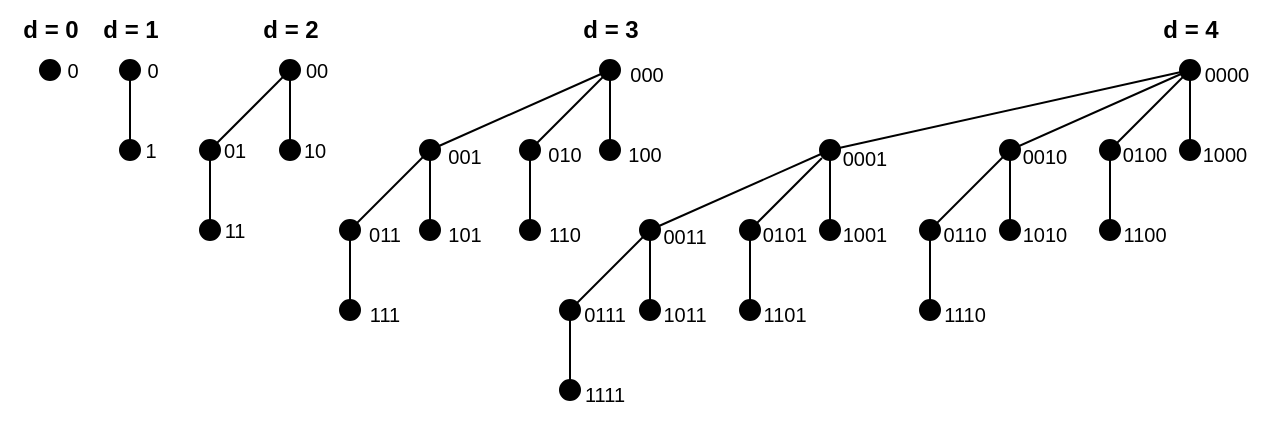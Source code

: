 <mxfile version="21.0.8" type="device"><diagram name="Page-1" id="10a91c8b-09ff-31b1-d368-03940ed4cc9e"><mxGraphModel dx="828" dy="551" grid="0" gridSize="10" guides="1" tooltips="1" connect="1" arrows="1" fold="1" page="1" pageScale="1" pageWidth="1100" pageHeight="850" background="none" math="0" shadow="0"><root><mxCell id="0"/><mxCell id="1" parent="0"/><mxCell id="PtPch7wH1zQH3hic4KZH-1" value="" style="ellipse;whiteSpace=wrap;html=1;aspect=fixed;fillColor=#000000;" vertex="1" parent="1"><mxGeometry x="635" y="235" width="10" height="10" as="geometry"/></mxCell><mxCell id="PtPch7wH1zQH3hic4KZH-2" value="" style="ellipse;whiteSpace=wrap;html=1;aspect=fixed;fillColor=#000000;direction=south;" vertex="1" parent="1"><mxGeometry x="635" y="275" width="10" height="10" as="geometry"/></mxCell><mxCell id="PtPch7wH1zQH3hic4KZH-6" value="" style="ellipse;whiteSpace=wrap;html=1;aspect=fixed;fillColor=#000000;direction=south;" vertex="1" parent="1"><mxGeometry x="595" y="275" width="10" height="10" as="geometry"/></mxCell><mxCell id="PtPch7wH1zQH3hic4KZH-7" value="" style="ellipse;whiteSpace=wrap;html=1;aspect=fixed;fillColor=#000000;direction=south;" vertex="1" parent="1"><mxGeometry x="595" y="315" width="10" height="10" as="geometry"/></mxCell><mxCell id="PtPch7wH1zQH3hic4KZH-8" value="" style="ellipse;whiteSpace=wrap;html=1;aspect=fixed;fillColor=#000000;direction=south;" vertex="1" parent="1"><mxGeometry x="545" y="315" width="10" height="10" as="geometry"/></mxCell><mxCell id="PtPch7wH1zQH3hic4KZH-9" value="" style="ellipse;whiteSpace=wrap;html=1;aspect=fixed;fillColor=#000000;direction=south;" vertex="1" parent="1"><mxGeometry x="505" y="315" width="10" height="10" as="geometry"/></mxCell><mxCell id="PtPch7wH1zQH3hic4KZH-17" value="" style="endArrow=none;html=1;rounded=0;entryX=0.5;entryY=1;entryDx=0;entryDy=0;" edge="1" parent="1" target="PtPch7wH1zQH3hic4KZH-1"><mxGeometry width="50" height="50" relative="1" as="geometry"><mxPoint x="640" y="280" as="sourcePoint"/><mxPoint x="690" y="400" as="targetPoint"/></mxGeometry></mxCell><mxCell id="PtPch7wH1zQH3hic4KZH-18" value="" style="endArrow=none;html=1;rounded=0;entryX=0;entryY=1;entryDx=0;entryDy=0;" edge="1" parent="1" target="PtPch7wH1zQH3hic4KZH-1"><mxGeometry width="50" height="50" relative="1" as="geometry"><mxPoint x="600" y="280" as="sourcePoint"/><mxPoint x="635" y="245" as="targetPoint"/></mxGeometry></mxCell><mxCell id="PtPch7wH1zQH3hic4KZH-21" value="" style="ellipse;whiteSpace=wrap;html=1;aspect=fixed;fillColor=#000000;direction=south;" vertex="1" parent="1"><mxGeometry x="545" y="275" width="10" height="10" as="geometry"/></mxCell><mxCell id="PtPch7wH1zQH3hic4KZH-22" value="" style="ellipse;whiteSpace=wrap;html=1;aspect=fixed;fillColor=#000000;direction=south;" vertex="1" parent="1"><mxGeometry x="455" y="275" width="10" height="10" as="geometry"/></mxCell><mxCell id="PtPch7wH1zQH3hic4KZH-23" value="" style="endArrow=none;html=1;rounded=0;entryX=0;entryY=0.5;entryDx=0;entryDy=0;" edge="1" parent="1"><mxGeometry width="50" height="50" relative="1" as="geometry"><mxPoint x="550" y="280" as="sourcePoint"/><mxPoint x="640" y="240" as="targetPoint"/></mxGeometry></mxCell><mxCell id="PtPch7wH1zQH3hic4KZH-24" value="" style="endArrow=none;html=1;rounded=0;" edge="1" parent="1"><mxGeometry width="50" height="50" relative="1" as="geometry"><mxPoint x="460" y="280" as="sourcePoint"/><mxPoint x="640" y="240" as="targetPoint"/></mxGeometry></mxCell><mxCell id="PtPch7wH1zQH3hic4KZH-27" value="" style="endArrow=none;html=1;rounded=0;" edge="1" parent="1"><mxGeometry width="50" height="50" relative="1" as="geometry"><mxPoint x="510" y="320" as="sourcePoint"/><mxPoint x="550" y="280" as="targetPoint"/></mxGeometry></mxCell><mxCell id="PtPch7wH1zQH3hic4KZH-30" value="" style="endArrow=none;html=1;rounded=0;entryX=0.5;entryY=1;entryDx=0;entryDy=0;" edge="1" parent="1"><mxGeometry width="50" height="50" relative="1" as="geometry"><mxPoint x="510" y="357" as="sourcePoint"/><mxPoint x="510" y="322" as="targetPoint"/></mxGeometry></mxCell><mxCell id="PtPch7wH1zQH3hic4KZH-31" value="" style="ellipse;whiteSpace=wrap;html=1;aspect=fixed;fillColor=#000000;direction=south;" vertex="1" parent="1"><mxGeometry x="505" y="355" width="10" height="10" as="geometry"/></mxCell><mxCell id="PtPch7wH1zQH3hic4KZH-32" value="" style="ellipse;whiteSpace=wrap;html=1;aspect=fixed;fillColor=#000000;direction=south;" vertex="1" parent="1"><mxGeometry x="415" y="355" width="10" height="10" as="geometry"/></mxCell><mxCell id="PtPch7wH1zQH3hic4KZH-33" value="" style="ellipse;whiteSpace=wrap;html=1;aspect=fixed;fillColor=#000000;direction=south;" vertex="1" parent="1"><mxGeometry x="365" y="355" width="10" height="10" as="geometry"/></mxCell><mxCell id="PtPch7wH1zQH3hic4KZH-34" value="" style="ellipse;whiteSpace=wrap;html=1;aspect=fixed;fillColor=#000000;direction=south;" vertex="1" parent="1"><mxGeometry x="325" y="355" width="10" height="10" as="geometry"/></mxCell><mxCell id="PtPch7wH1zQH3hic4KZH-35" value="" style="endArrow=none;html=1;rounded=0;entryX=0.5;entryY=1;entryDx=0;entryDy=0;" edge="1" parent="1"><mxGeometry width="50" height="50" relative="1" as="geometry"><mxPoint x="420" y="360" as="sourcePoint"/><mxPoint x="420" y="319" as="targetPoint"/></mxGeometry></mxCell><mxCell id="PtPch7wH1zQH3hic4KZH-36" value="" style="endArrow=none;html=1;rounded=0;" edge="1" parent="1"><mxGeometry width="50" height="50" relative="1" as="geometry"><mxPoint x="330" y="360" as="sourcePoint"/><mxPoint x="370" y="320" as="targetPoint"/></mxGeometry></mxCell><mxCell id="PtPch7wH1zQH3hic4KZH-37" value="" style="endArrow=none;html=1;rounded=0;entryX=0.5;entryY=1;entryDx=0;entryDy=0;exitX=1.075;exitY=0.433;exitDx=0;exitDy=0;exitPerimeter=0;" edge="1" parent="1" source="PtPch7wH1zQH3hic4KZH-60"><mxGeometry width="50" height="50" relative="1" as="geometry"><mxPoint x="370" y="354" as="sourcePoint"/><mxPoint x="370" y="319" as="targetPoint"/></mxGeometry></mxCell><mxCell id="PtPch7wH1zQH3hic4KZH-38" value="" style="endArrow=none;html=1;rounded=0;entryX=0.5;entryY=1;entryDx=0;entryDy=0;" edge="1" parent="1"><mxGeometry width="50" height="50" relative="1" as="geometry"><mxPoint x="330" y="397" as="sourcePoint"/><mxPoint x="330" y="362" as="targetPoint"/></mxGeometry></mxCell><mxCell id="PtPch7wH1zQH3hic4KZH-39" value="" style="ellipse;whiteSpace=wrap;html=1;aspect=fixed;fillColor=#000000;direction=south;" vertex="1" parent="1"><mxGeometry x="325" y="395" width="10" height="10" as="geometry"/></mxCell><mxCell id="PtPch7wH1zQH3hic4KZH-40" value="" style="endArrow=none;html=1;rounded=0;entryX=0.5;entryY=1;entryDx=0;entryDy=0;" edge="1" parent="1"><mxGeometry width="50" height="50" relative="1" as="geometry"><mxPoint x="460" y="320" as="sourcePoint"/><mxPoint x="460" y="285" as="targetPoint"/></mxGeometry></mxCell><mxCell id="PtPch7wH1zQH3hic4KZH-41" value="" style="endArrow=none;html=1;rounded=0;entryX=0;entryY=1;entryDx=0;entryDy=0;" edge="1" parent="1"><mxGeometry width="50" height="50" relative="1" as="geometry"><mxPoint x="420" y="320" as="sourcePoint"/><mxPoint x="456" y="284" as="targetPoint"/></mxGeometry></mxCell><mxCell id="PtPch7wH1zQH3hic4KZH-42" value="" style="endArrow=none;html=1;rounded=0;entryX=0;entryY=0.5;entryDx=0;entryDy=0;" edge="1" parent="1"><mxGeometry width="50" height="50" relative="1" as="geometry"><mxPoint x="370" y="320" as="sourcePoint"/><mxPoint x="460" y="280" as="targetPoint"/></mxGeometry></mxCell><mxCell id="PtPch7wH1zQH3hic4KZH-43" value="" style="ellipse;whiteSpace=wrap;html=1;aspect=fixed;fillColor=#000000;direction=south;" vertex="1" parent="1"><mxGeometry x="455" y="315" width="10" height="10" as="geometry"/></mxCell><mxCell id="PtPch7wH1zQH3hic4KZH-44" value="" style="ellipse;whiteSpace=wrap;html=1;aspect=fixed;fillColor=#000000;direction=south;" vertex="1" parent="1"><mxGeometry x="415" y="315" width="10" height="10" as="geometry"/></mxCell><mxCell id="PtPch7wH1zQH3hic4KZH-45" value="" style="ellipse;whiteSpace=wrap;html=1;aspect=fixed;fillColor=#000000;direction=south;" vertex="1" parent="1"><mxGeometry x="365" y="315" width="10" height="10" as="geometry"/></mxCell><mxCell id="PtPch7wH1zQH3hic4KZH-46" value="0000" style="text;html=1;align=center;verticalAlign=middle;resizable=0;points=[];autosize=1;strokeColor=none;fillColor=none;fontSize=10;" vertex="1" parent="1"><mxGeometry x="633" y="227" width="50" height="30" as="geometry"/></mxCell><mxCell id="PtPch7wH1zQH3hic4KZH-47" value="1000" style="text;html=1;align=center;verticalAlign=middle;resizable=0;points=[];autosize=1;strokeColor=none;fillColor=none;fontSize=10;" vertex="1" parent="1"><mxGeometry x="632" y="267" width="50" height="30" as="geometry"/></mxCell><mxCell id="PtPch7wH1zQH3hic4KZH-48" value="0100" style="text;html=1;align=center;verticalAlign=middle;resizable=0;points=[];autosize=1;strokeColor=none;fillColor=none;fontSize=10;" vertex="1" parent="1"><mxGeometry x="592" y="267" width="50" height="30" as="geometry"/></mxCell><mxCell id="PtPch7wH1zQH3hic4KZH-49" value="0010" style="text;html=1;align=center;verticalAlign=middle;resizable=0;points=[];autosize=1;strokeColor=none;fillColor=none;fontSize=10;" vertex="1" parent="1"><mxGeometry x="542" y="268" width="50" height="30" as="geometry"/></mxCell><mxCell id="PtPch7wH1zQH3hic4KZH-50" value="0001" style="text;html=1;align=center;verticalAlign=middle;resizable=0;points=[];autosize=1;strokeColor=none;fillColor=none;fontSize=10;" vertex="1" parent="1"><mxGeometry x="452" y="269" width="50" height="30" as="geometry"/></mxCell><mxCell id="PtPch7wH1zQH3hic4KZH-51" value="1001" style="text;html=1;align=center;verticalAlign=middle;resizable=0;points=[];autosize=1;strokeColor=none;fillColor=none;fontSize=10;" vertex="1" parent="1"><mxGeometry x="452" y="307" width="50" height="30" as="geometry"/></mxCell><mxCell id="PtPch7wH1zQH3hic4KZH-52" value="0101" style="text;html=1;align=center;verticalAlign=middle;resizable=0;points=[];autosize=1;strokeColor=none;fillColor=none;fontSize=10;" vertex="1" parent="1"><mxGeometry x="412" y="307" width="50" height="30" as="geometry"/></mxCell><mxCell id="PtPch7wH1zQH3hic4KZH-53" value="0011" style="text;html=1;align=center;verticalAlign=middle;resizable=0;points=[];autosize=1;strokeColor=none;fillColor=none;fontSize=10;" vertex="1" parent="1"><mxGeometry x="362" y="308" width="50" height="30" as="geometry"/></mxCell><mxCell id="PtPch7wH1zQH3hic4KZH-54" value="0110" style="text;html=1;align=center;verticalAlign=middle;resizable=0;points=[];autosize=1;strokeColor=none;fillColor=none;fontSize=10;" vertex="1" parent="1"><mxGeometry x="502" y="307" width="50" height="30" as="geometry"/></mxCell><mxCell id="PtPch7wH1zQH3hic4KZH-55" value="1010" style="text;html=1;align=center;verticalAlign=middle;resizable=0;points=[];autosize=1;strokeColor=none;fillColor=none;fontSize=10;" vertex="1" parent="1"><mxGeometry x="542" y="307" width="50" height="30" as="geometry"/></mxCell><mxCell id="PtPch7wH1zQH3hic4KZH-56" value="1100" style="text;html=1;align=center;verticalAlign=middle;resizable=0;points=[];autosize=1;strokeColor=none;fillColor=none;fontSize=10;" vertex="1" parent="1"><mxGeometry x="592" y="307" width="50" height="30" as="geometry"/></mxCell><mxCell id="PtPch7wH1zQH3hic4KZH-57" value="1110" style="text;html=1;align=center;verticalAlign=middle;resizable=0;points=[];autosize=1;strokeColor=none;fillColor=none;fontSize=10;" vertex="1" parent="1"><mxGeometry x="507" y="347" width="40" height="30" as="geometry"/></mxCell><mxCell id="PtPch7wH1zQH3hic4KZH-58" value="1101" style="text;html=1;align=center;verticalAlign=middle;resizable=0;points=[];autosize=1;strokeColor=none;fillColor=none;fontSize=10;" vertex="1" parent="1"><mxGeometry x="412" y="347" width="50" height="30" as="geometry"/></mxCell><mxCell id="PtPch7wH1zQH3hic4KZH-59" value="1011" style="text;html=1;align=center;verticalAlign=middle;resizable=0;points=[];autosize=1;strokeColor=none;fillColor=none;fontSize=10;" vertex="1" parent="1"><mxGeometry x="362" y="347" width="50" height="30" as="geometry"/></mxCell><mxCell id="PtPch7wH1zQH3hic4KZH-60" value="0111" style="text;html=1;align=center;verticalAlign=middle;resizable=0;points=[];autosize=1;strokeColor=none;fillColor=none;fontSize=10;" vertex="1" parent="1"><mxGeometry x="327" y="347" width="40" height="30" as="geometry"/></mxCell><mxCell id="PtPch7wH1zQH3hic4KZH-61" value="1111" style="text;html=1;align=center;verticalAlign=middle;resizable=0;points=[];autosize=1;strokeColor=none;fillColor=none;fontSize=10;" vertex="1" parent="1"><mxGeometry x="327" y="387" width="40" height="30" as="geometry"/></mxCell><mxCell id="PtPch7wH1zQH3hic4KZH-62" value="" style="endArrow=none;html=1;rounded=0;entryX=0.5;entryY=1;entryDx=0;entryDy=0;" edge="1" parent="1"><mxGeometry width="50" height="50" relative="1" as="geometry"><mxPoint x="550" y="317" as="sourcePoint"/><mxPoint x="550" y="282" as="targetPoint"/></mxGeometry></mxCell><mxCell id="PtPch7wH1zQH3hic4KZH-63" value="" style="endArrow=none;html=1;rounded=0;entryX=0.5;entryY=1;entryDx=0;entryDy=0;" edge="1" parent="1"><mxGeometry width="50" height="50" relative="1" as="geometry"><mxPoint x="600" y="317" as="sourcePoint"/><mxPoint x="600" y="282" as="targetPoint"/></mxGeometry></mxCell><mxCell id="PtPch7wH1zQH3hic4KZH-86" value="" style="ellipse;whiteSpace=wrap;html=1;aspect=fixed;fillColor=#000000;" vertex="1" parent="1"><mxGeometry x="345" y="235" width="10" height="10" as="geometry"/></mxCell><mxCell id="PtPch7wH1zQH3hic4KZH-87" value="" style="ellipse;whiteSpace=wrap;html=1;aspect=fixed;fillColor=#000000;direction=south;" vertex="1" parent="1"><mxGeometry x="345" y="275" width="10" height="10" as="geometry"/></mxCell><mxCell id="PtPch7wH1zQH3hic4KZH-88" value="" style="ellipse;whiteSpace=wrap;html=1;aspect=fixed;fillColor=#000000;direction=south;" vertex="1" parent="1"><mxGeometry x="305" y="275" width="10" height="10" as="geometry"/></mxCell><mxCell id="PtPch7wH1zQH3hic4KZH-89" value="" style="ellipse;whiteSpace=wrap;html=1;aspect=fixed;fillColor=#000000;direction=south;" vertex="1" parent="1"><mxGeometry x="305" y="315" width="10" height="10" as="geometry"/></mxCell><mxCell id="PtPch7wH1zQH3hic4KZH-90" value="" style="ellipse;whiteSpace=wrap;html=1;aspect=fixed;fillColor=#000000;direction=south;" vertex="1" parent="1"><mxGeometry x="255" y="315" width="10" height="10" as="geometry"/></mxCell><mxCell id="PtPch7wH1zQH3hic4KZH-91" value="" style="ellipse;whiteSpace=wrap;html=1;aspect=fixed;fillColor=#000000;direction=south;" vertex="1" parent="1"><mxGeometry x="215" y="315" width="10" height="10" as="geometry"/></mxCell><mxCell id="PtPch7wH1zQH3hic4KZH-92" value="" style="endArrow=none;html=1;rounded=0;entryX=0.5;entryY=1;entryDx=0;entryDy=0;" edge="1" target="PtPch7wH1zQH3hic4KZH-86" parent="1"><mxGeometry width="50" height="50" relative="1" as="geometry"><mxPoint x="350" y="280" as="sourcePoint"/><mxPoint x="400" y="400" as="targetPoint"/></mxGeometry></mxCell><mxCell id="PtPch7wH1zQH3hic4KZH-93" value="" style="endArrow=none;html=1;rounded=0;entryX=0;entryY=1;entryDx=0;entryDy=0;" edge="1" target="PtPch7wH1zQH3hic4KZH-86" parent="1"><mxGeometry width="50" height="50" relative="1" as="geometry"><mxPoint x="310" y="280" as="sourcePoint"/><mxPoint x="345" y="245" as="targetPoint"/></mxGeometry></mxCell><mxCell id="PtPch7wH1zQH3hic4KZH-94" value="" style="ellipse;whiteSpace=wrap;html=1;aspect=fixed;fillColor=#000000;direction=south;" vertex="1" parent="1"><mxGeometry x="255" y="275" width="10" height="10" as="geometry"/></mxCell><mxCell id="PtPch7wH1zQH3hic4KZH-95" value="" style="endArrow=none;html=1;rounded=0;entryX=0;entryY=0.5;entryDx=0;entryDy=0;" edge="1" parent="1"><mxGeometry width="50" height="50" relative="1" as="geometry"><mxPoint x="260" y="280" as="sourcePoint"/><mxPoint x="350" y="240" as="targetPoint"/></mxGeometry></mxCell><mxCell id="PtPch7wH1zQH3hic4KZH-96" value="" style="endArrow=none;html=1;rounded=0;" edge="1" parent="1"><mxGeometry width="50" height="50" relative="1" as="geometry"><mxPoint x="220" y="320" as="sourcePoint"/><mxPoint x="260" y="280" as="targetPoint"/></mxGeometry></mxCell><mxCell id="PtPch7wH1zQH3hic4KZH-97" value="" style="endArrow=none;html=1;rounded=0;entryX=0.5;entryY=1;entryDx=0;entryDy=0;" edge="1" parent="1"><mxGeometry width="50" height="50" relative="1" as="geometry"><mxPoint x="220" y="357" as="sourcePoint"/><mxPoint x="220" y="322" as="targetPoint"/></mxGeometry></mxCell><mxCell id="PtPch7wH1zQH3hic4KZH-98" value="" style="ellipse;whiteSpace=wrap;html=1;aspect=fixed;fillColor=#000000;direction=south;" vertex="1" parent="1"><mxGeometry x="215" y="355" width="10" height="10" as="geometry"/></mxCell><mxCell id="PtPch7wH1zQH3hic4KZH-99" value="000" style="text;html=1;align=center;verticalAlign=middle;resizable=0;points=[];autosize=1;strokeColor=none;fillColor=none;fontSize=10;" vertex="1" parent="1"><mxGeometry x="348" y="227" width="40" height="30" as="geometry"/></mxCell><mxCell id="PtPch7wH1zQH3hic4KZH-100" value="100" style="text;html=1;align=center;verticalAlign=middle;resizable=0;points=[];autosize=1;strokeColor=none;fillColor=none;fontSize=10;" vertex="1" parent="1"><mxGeometry x="347" y="267" width="40" height="30" as="geometry"/></mxCell><mxCell id="PtPch7wH1zQH3hic4KZH-101" value="010" style="text;html=1;align=center;verticalAlign=middle;resizable=0;points=[];autosize=1;strokeColor=none;fillColor=none;fontSize=10;" vertex="1" parent="1"><mxGeometry x="307" y="267" width="40" height="30" as="geometry"/></mxCell><mxCell id="PtPch7wH1zQH3hic4KZH-102" value="001" style="text;html=1;align=center;verticalAlign=middle;resizable=0;points=[];autosize=1;strokeColor=none;fillColor=none;fontSize=10;" vertex="1" parent="1"><mxGeometry x="257" y="268" width="40" height="30" as="geometry"/></mxCell><mxCell id="PtPch7wH1zQH3hic4KZH-103" value="011" style="text;html=1;align=center;verticalAlign=middle;resizable=0;points=[];autosize=1;strokeColor=none;fillColor=none;fontSize=10;" vertex="1" parent="1"><mxGeometry x="217" y="307" width="40" height="30" as="geometry"/></mxCell><mxCell id="PtPch7wH1zQH3hic4KZH-104" value="101" style="text;html=1;align=center;verticalAlign=middle;resizable=0;points=[];autosize=1;strokeColor=none;fillColor=none;fontSize=10;" vertex="1" parent="1"><mxGeometry x="257" y="307" width="40" height="30" as="geometry"/></mxCell><mxCell id="PtPch7wH1zQH3hic4KZH-105" value="110" style="text;html=1;align=center;verticalAlign=middle;resizable=0;points=[];autosize=1;strokeColor=none;fillColor=none;fontSize=10;" vertex="1" parent="1"><mxGeometry x="307" y="307" width="40" height="30" as="geometry"/></mxCell><mxCell id="PtPch7wH1zQH3hic4KZH-106" value="111" style="text;html=1;align=center;verticalAlign=middle;resizable=0;points=[];autosize=1;strokeColor=none;fillColor=none;fontSize=10;" vertex="1" parent="1"><mxGeometry x="217" y="347" width="40" height="30" as="geometry"/></mxCell><mxCell id="PtPch7wH1zQH3hic4KZH-107" value="" style="endArrow=none;html=1;rounded=0;entryX=0.5;entryY=1;entryDx=0;entryDy=0;" edge="1" parent="1"><mxGeometry width="50" height="50" relative="1" as="geometry"><mxPoint x="260" y="317" as="sourcePoint"/><mxPoint x="260" y="282" as="targetPoint"/></mxGeometry></mxCell><mxCell id="PtPch7wH1zQH3hic4KZH-108" value="" style="endArrow=none;html=1;rounded=0;entryX=0.5;entryY=1;entryDx=0;entryDy=0;" edge="1" parent="1"><mxGeometry width="50" height="50" relative="1" as="geometry"><mxPoint x="310" y="317" as="sourcePoint"/><mxPoint x="310" y="282" as="targetPoint"/></mxGeometry></mxCell><mxCell id="PtPch7wH1zQH3hic4KZH-109" value="" style="ellipse;whiteSpace=wrap;html=1;aspect=fixed;fillColor=#000000;" vertex="1" parent="1"><mxGeometry x="185" y="235" width="10" height="10" as="geometry"/></mxCell><mxCell id="PtPch7wH1zQH3hic4KZH-110" value="" style="ellipse;whiteSpace=wrap;html=1;aspect=fixed;fillColor=#000000;direction=south;" vertex="1" parent="1"><mxGeometry x="185" y="275" width="10" height="10" as="geometry"/></mxCell><mxCell id="PtPch7wH1zQH3hic4KZH-111" value="" style="ellipse;whiteSpace=wrap;html=1;aspect=fixed;fillColor=#000000;direction=south;" vertex="1" parent="1"><mxGeometry x="145" y="275" width="10" height="10" as="geometry"/></mxCell><mxCell id="PtPch7wH1zQH3hic4KZH-112" value="" style="ellipse;whiteSpace=wrap;html=1;aspect=fixed;fillColor=#000000;direction=south;" vertex="1" parent="1"><mxGeometry x="145" y="315" width="10" height="10" as="geometry"/></mxCell><mxCell id="PtPch7wH1zQH3hic4KZH-113" value="" style="endArrow=none;html=1;rounded=0;entryX=0.5;entryY=1;entryDx=0;entryDy=0;" edge="1" target="PtPch7wH1zQH3hic4KZH-109" parent="1"><mxGeometry width="50" height="50" relative="1" as="geometry"><mxPoint x="190" y="280" as="sourcePoint"/><mxPoint x="240" y="400" as="targetPoint"/></mxGeometry></mxCell><mxCell id="PtPch7wH1zQH3hic4KZH-114" value="" style="endArrow=none;html=1;rounded=0;entryX=0;entryY=1;entryDx=0;entryDy=0;" edge="1" target="PtPch7wH1zQH3hic4KZH-109" parent="1"><mxGeometry width="50" height="50" relative="1" as="geometry"><mxPoint x="150" y="280" as="sourcePoint"/><mxPoint x="185" y="245" as="targetPoint"/></mxGeometry></mxCell><mxCell id="PtPch7wH1zQH3hic4KZH-115" value="01" style="text;html=1;align=center;verticalAlign=middle;resizable=0;points=[];autosize=1;strokeColor=none;fillColor=none;fontSize=10;" vertex="1" parent="1"><mxGeometry x="147" y="265" width="30" height="30" as="geometry"/></mxCell><mxCell id="PtPch7wH1zQH3hic4KZH-116" value="" style="endArrow=none;html=1;rounded=0;entryX=0.5;entryY=1;entryDx=0;entryDy=0;" edge="1" parent="1"><mxGeometry width="50" height="50" relative="1" as="geometry"><mxPoint x="150" y="317" as="sourcePoint"/><mxPoint x="150" y="282" as="targetPoint"/></mxGeometry></mxCell><mxCell id="PtPch7wH1zQH3hic4KZH-117" value="00" style="text;html=1;align=center;verticalAlign=middle;resizable=0;points=[];autosize=1;strokeColor=none;fillColor=none;fontSize=10;" vertex="1" parent="1"><mxGeometry x="188" y="225" width="30" height="30" as="geometry"/></mxCell><mxCell id="PtPch7wH1zQH3hic4KZH-118" value="10" style="text;html=1;align=center;verticalAlign=middle;resizable=0;points=[];autosize=1;strokeColor=none;fillColor=none;fontSize=10;" vertex="1" parent="1"><mxGeometry x="187" y="265" width="30" height="30" as="geometry"/></mxCell><mxCell id="PtPch7wH1zQH3hic4KZH-128" value="11" style="text;html=1;align=center;verticalAlign=middle;resizable=0;points=[];autosize=1;strokeColor=none;fillColor=none;fontSize=10;" vertex="1" parent="1"><mxGeometry x="147" y="305" width="30" height="30" as="geometry"/></mxCell><mxCell id="PtPch7wH1zQH3hic4KZH-129" value="" style="ellipse;whiteSpace=wrap;html=1;aspect=fixed;fillColor=#000000;" vertex="1" parent="1"><mxGeometry x="105" y="235" width="10" height="10" as="geometry"/></mxCell><mxCell id="PtPch7wH1zQH3hic4KZH-130" value="" style="ellipse;whiteSpace=wrap;html=1;aspect=fixed;fillColor=#000000;direction=south;" vertex="1" parent="1"><mxGeometry x="105" y="275" width="10" height="10" as="geometry"/></mxCell><mxCell id="PtPch7wH1zQH3hic4KZH-131" value="" style="endArrow=none;html=1;rounded=0;entryX=0.5;entryY=1;entryDx=0;entryDy=0;" edge="1" target="PtPch7wH1zQH3hic4KZH-129" parent="1"><mxGeometry width="50" height="50" relative="1" as="geometry"><mxPoint x="110" y="280" as="sourcePoint"/><mxPoint x="160" y="400" as="targetPoint"/></mxGeometry></mxCell><mxCell id="PtPch7wH1zQH3hic4KZH-132" value="0" style="text;html=1;align=center;verticalAlign=middle;resizable=0;points=[];autosize=1;strokeColor=none;fillColor=none;fontSize=10;" vertex="1" parent="1"><mxGeometry x="106" y="225" width="30" height="30" as="geometry"/></mxCell><mxCell id="PtPch7wH1zQH3hic4KZH-133" value="1" style="text;html=1;align=center;verticalAlign=middle;resizable=0;points=[];autosize=1;strokeColor=none;fillColor=none;fontSize=10;" vertex="1" parent="1"><mxGeometry x="105" y="265" width="30" height="30" as="geometry"/></mxCell><mxCell id="PtPch7wH1zQH3hic4KZH-135" value="" style="ellipse;whiteSpace=wrap;html=1;aspect=fixed;fillColor=#000000;" vertex="1" parent="1"><mxGeometry x="65" y="235" width="10" height="10" as="geometry"/></mxCell><mxCell id="PtPch7wH1zQH3hic4KZH-136" value="0" style="text;html=1;align=center;verticalAlign=middle;resizable=0;points=[];autosize=1;strokeColor=none;fillColor=none;fontSize=10;" vertex="1" parent="1"><mxGeometry x="66" y="225" width="30" height="30" as="geometry"/></mxCell><mxCell id="PtPch7wH1zQH3hic4KZH-137" value="d = 0" style="text;html=1;align=center;verticalAlign=middle;resizable=0;points=[];autosize=1;strokeColor=none;fillColor=none;fontStyle=1" vertex="1" parent="1"><mxGeometry x="45" y="205" width="50" height="30" as="geometry"/></mxCell><mxCell id="PtPch7wH1zQH3hic4KZH-139" value="d = 1" style="text;html=1;align=center;verticalAlign=middle;resizable=0;points=[];autosize=1;strokeColor=none;fillColor=none;fontStyle=1" vertex="1" parent="1"><mxGeometry x="85" y="205" width="50" height="30" as="geometry"/></mxCell><mxCell id="PtPch7wH1zQH3hic4KZH-140" value="d = 2" style="text;html=1;align=center;verticalAlign=middle;resizable=0;points=[];autosize=1;strokeColor=none;fillColor=none;fontStyle=1" vertex="1" parent="1"><mxGeometry x="165" y="205" width="50" height="30" as="geometry"/></mxCell><mxCell id="PtPch7wH1zQH3hic4KZH-141" value="d = 3" style="text;html=1;align=center;verticalAlign=middle;resizable=0;points=[];autosize=1;strokeColor=none;fillColor=none;fontStyle=1" vertex="1" parent="1"><mxGeometry x="325" y="205" width="50" height="30" as="geometry"/></mxCell><mxCell id="PtPch7wH1zQH3hic4KZH-142" value="d = 4" style="text;html=1;align=center;verticalAlign=middle;resizable=0;points=[];autosize=1;strokeColor=none;fillColor=none;fontStyle=1" vertex="1" parent="1"><mxGeometry x="615" y="205" width="50" height="30" as="geometry"/></mxCell></root></mxGraphModel></diagram></mxfile>